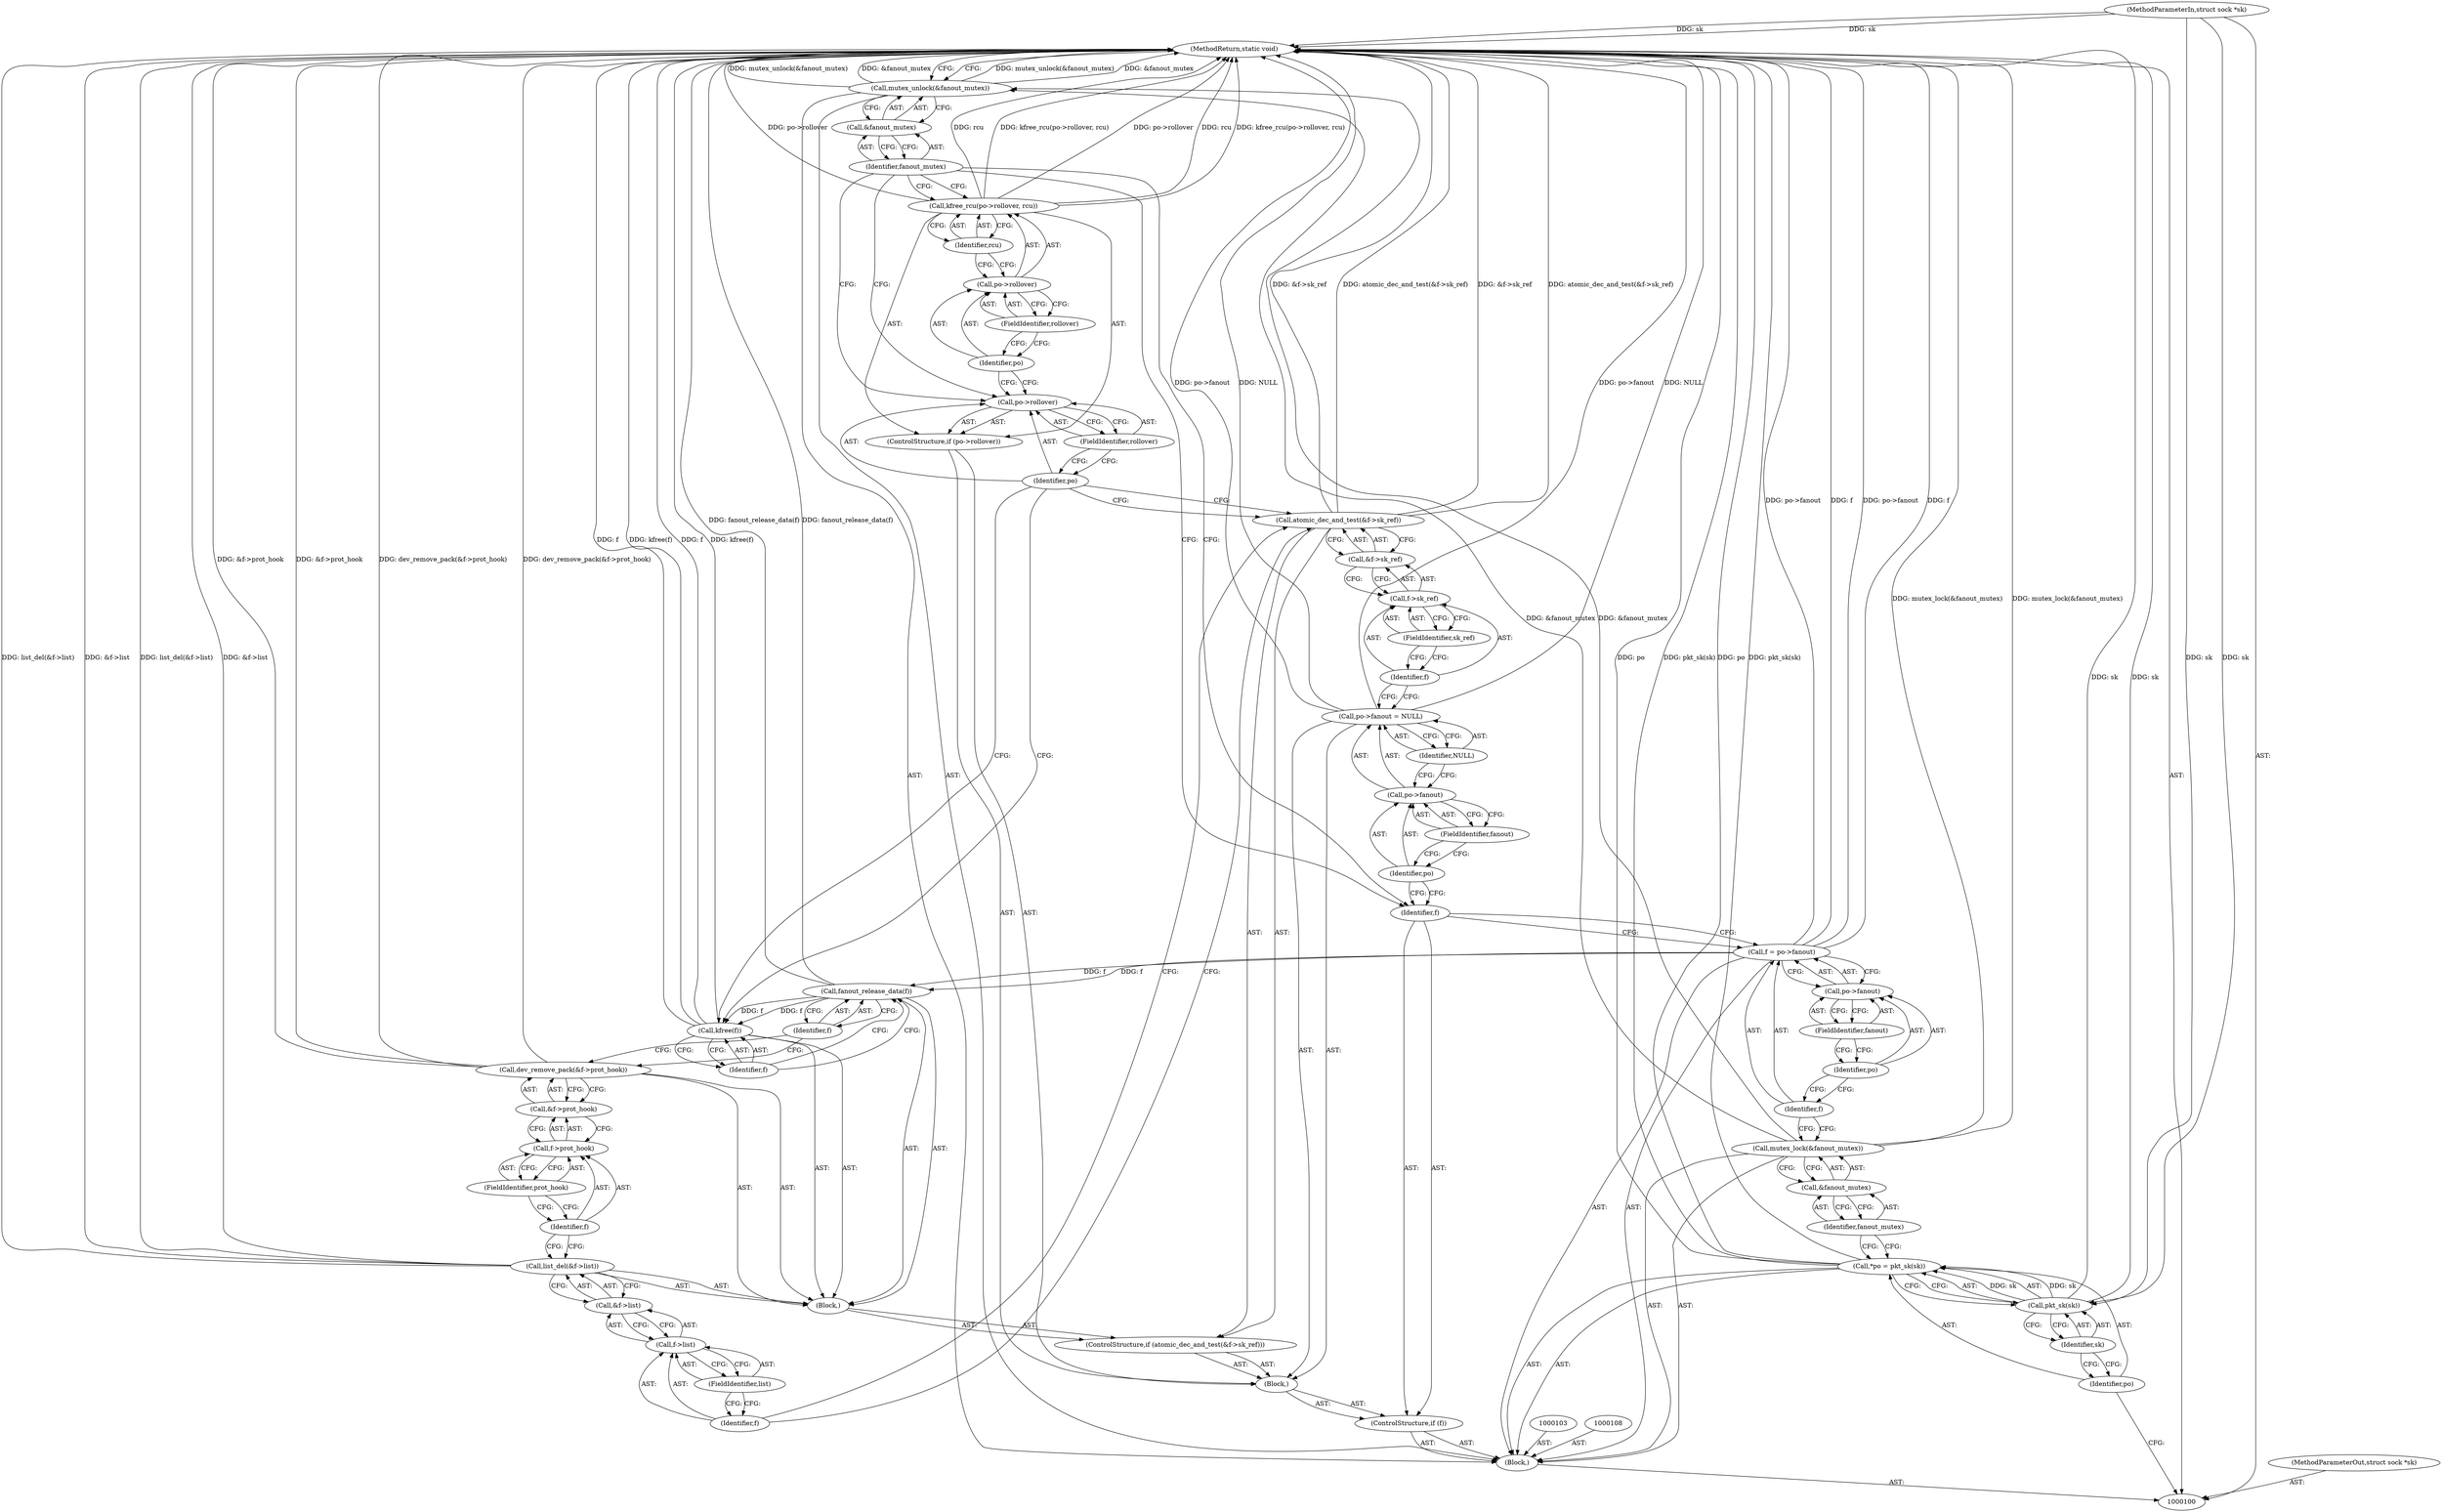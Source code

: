 digraph "0_linux_d199fab63c11998a602205f7ee7ff7c05c97164b_0" {
"1000158" [label="(MethodReturn,static void)"];
"1000101" [label="(MethodParameterIn,struct sock *sk)"];
"1000217" [label="(MethodParameterOut,struct sock *sk)"];
"1000125" [label="(ControlStructure,if (atomic_dec_and_test(&f->sk_ref)))"];
"1000127" [label="(Call,&f->sk_ref)"];
"1000128" [label="(Call,f->sk_ref)"];
"1000129" [label="(Identifier,f)"];
"1000130" [label="(FieldIdentifier,sk_ref)"];
"1000131" [label="(Block,)"];
"1000126" [label="(Call,atomic_dec_and_test(&f->sk_ref))"];
"1000133" [label="(Call,&f->list)"];
"1000134" [label="(Call,f->list)"];
"1000135" [label="(Identifier,f)"];
"1000136" [label="(FieldIdentifier,list)"];
"1000132" [label="(Call,list_del(&f->list))"];
"1000138" [label="(Call,&f->prot_hook)"];
"1000139" [label="(Call,f->prot_hook)"];
"1000140" [label="(Identifier,f)"];
"1000141" [label="(FieldIdentifier,prot_hook)"];
"1000137" [label="(Call,dev_remove_pack(&f->prot_hook))"];
"1000143" [label="(Identifier,f)"];
"1000142" [label="(Call,fanout_release_data(f))"];
"1000144" [label="(Call,kfree(f))"];
"1000145" [label="(Identifier,f)"];
"1000149" [label="(FieldIdentifier,rollover)"];
"1000146" [label="(ControlStructure,if (po->rollover))"];
"1000147" [label="(Call,po->rollover)"];
"1000148" [label="(Identifier,po)"];
"1000151" [label="(Call,po->rollover)"];
"1000152" [label="(Identifier,po)"];
"1000153" [label="(FieldIdentifier,rollover)"];
"1000154" [label="(Identifier,rcu)"];
"1000150" [label="(Call,kfree_rcu(po->rollover, rcu))"];
"1000102" [label="(Block,)"];
"1000156" [label="(Call,&fanout_mutex)"];
"1000157" [label="(Identifier,fanout_mutex)"];
"1000155" [label="(Call,mutex_unlock(&fanout_mutex))"];
"1000104" [label="(Call,*po = pkt_sk(sk))"];
"1000105" [label="(Identifier,po)"];
"1000106" [label="(Call,pkt_sk(sk))"];
"1000107" [label="(Identifier,sk)"];
"1000110" [label="(Call,&fanout_mutex)"];
"1000111" [label="(Identifier,fanout_mutex)"];
"1000109" [label="(Call,mutex_lock(&fanout_mutex))"];
"1000112" [label="(Call,f = po->fanout)"];
"1000113" [label="(Identifier,f)"];
"1000114" [label="(Call,po->fanout)"];
"1000115" [label="(Identifier,po)"];
"1000116" [label="(FieldIdentifier,fanout)"];
"1000117" [label="(ControlStructure,if (f))"];
"1000118" [label="(Identifier,f)"];
"1000119" [label="(Block,)"];
"1000124" [label="(Identifier,NULL)"];
"1000120" [label="(Call,po->fanout = NULL)"];
"1000121" [label="(Call,po->fanout)"];
"1000122" [label="(Identifier,po)"];
"1000123" [label="(FieldIdentifier,fanout)"];
"1000158" -> "1000100"  [label="AST: "];
"1000158" -> "1000155"  [label="CFG: "];
"1000126" -> "1000158"  [label="DDG: atomic_dec_and_test(&f->sk_ref)"];
"1000126" -> "1000158"  [label="DDG: &f->sk_ref"];
"1000142" -> "1000158"  [label="DDG: fanout_release_data(f)"];
"1000104" -> "1000158"  [label="DDG: po"];
"1000104" -> "1000158"  [label="DDG: pkt_sk(sk)"];
"1000112" -> "1000158"  [label="DDG: po->fanout"];
"1000112" -> "1000158"  [label="DDG: f"];
"1000132" -> "1000158"  [label="DDG: list_del(&f->list)"];
"1000132" -> "1000158"  [label="DDG: &f->list"];
"1000120" -> "1000158"  [label="DDG: po->fanout"];
"1000120" -> "1000158"  [label="DDG: NULL"];
"1000150" -> "1000158"  [label="DDG: rcu"];
"1000150" -> "1000158"  [label="DDG: kfree_rcu(po->rollover, rcu)"];
"1000150" -> "1000158"  [label="DDG: po->rollover"];
"1000144" -> "1000158"  [label="DDG: f"];
"1000144" -> "1000158"  [label="DDG: kfree(f)"];
"1000106" -> "1000158"  [label="DDG: sk"];
"1000155" -> "1000158"  [label="DDG: mutex_unlock(&fanout_mutex)"];
"1000155" -> "1000158"  [label="DDG: &fanout_mutex"];
"1000101" -> "1000158"  [label="DDG: sk"];
"1000137" -> "1000158"  [label="DDG: &f->prot_hook"];
"1000137" -> "1000158"  [label="DDG: dev_remove_pack(&f->prot_hook)"];
"1000109" -> "1000158"  [label="DDG: mutex_lock(&fanout_mutex)"];
"1000101" -> "1000100"  [label="AST: "];
"1000101" -> "1000158"  [label="DDG: sk"];
"1000101" -> "1000106"  [label="DDG: sk"];
"1000217" -> "1000100"  [label="AST: "];
"1000125" -> "1000119"  [label="AST: "];
"1000126" -> "1000125"  [label="AST: "];
"1000131" -> "1000125"  [label="AST: "];
"1000127" -> "1000126"  [label="AST: "];
"1000127" -> "1000128"  [label="CFG: "];
"1000128" -> "1000127"  [label="AST: "];
"1000126" -> "1000127"  [label="CFG: "];
"1000128" -> "1000127"  [label="AST: "];
"1000128" -> "1000130"  [label="CFG: "];
"1000129" -> "1000128"  [label="AST: "];
"1000130" -> "1000128"  [label="AST: "];
"1000127" -> "1000128"  [label="CFG: "];
"1000129" -> "1000128"  [label="AST: "];
"1000129" -> "1000120"  [label="CFG: "];
"1000130" -> "1000129"  [label="CFG: "];
"1000130" -> "1000128"  [label="AST: "];
"1000130" -> "1000129"  [label="CFG: "];
"1000128" -> "1000130"  [label="CFG: "];
"1000131" -> "1000125"  [label="AST: "];
"1000132" -> "1000131"  [label="AST: "];
"1000137" -> "1000131"  [label="AST: "];
"1000142" -> "1000131"  [label="AST: "];
"1000144" -> "1000131"  [label="AST: "];
"1000126" -> "1000125"  [label="AST: "];
"1000126" -> "1000127"  [label="CFG: "];
"1000127" -> "1000126"  [label="AST: "];
"1000135" -> "1000126"  [label="CFG: "];
"1000148" -> "1000126"  [label="CFG: "];
"1000126" -> "1000158"  [label="DDG: atomic_dec_and_test(&f->sk_ref)"];
"1000126" -> "1000158"  [label="DDG: &f->sk_ref"];
"1000133" -> "1000132"  [label="AST: "];
"1000133" -> "1000134"  [label="CFG: "];
"1000134" -> "1000133"  [label="AST: "];
"1000132" -> "1000133"  [label="CFG: "];
"1000134" -> "1000133"  [label="AST: "];
"1000134" -> "1000136"  [label="CFG: "];
"1000135" -> "1000134"  [label="AST: "];
"1000136" -> "1000134"  [label="AST: "];
"1000133" -> "1000134"  [label="CFG: "];
"1000135" -> "1000134"  [label="AST: "];
"1000135" -> "1000126"  [label="CFG: "];
"1000136" -> "1000135"  [label="CFG: "];
"1000136" -> "1000134"  [label="AST: "];
"1000136" -> "1000135"  [label="CFG: "];
"1000134" -> "1000136"  [label="CFG: "];
"1000132" -> "1000131"  [label="AST: "];
"1000132" -> "1000133"  [label="CFG: "];
"1000133" -> "1000132"  [label="AST: "];
"1000140" -> "1000132"  [label="CFG: "];
"1000132" -> "1000158"  [label="DDG: list_del(&f->list)"];
"1000132" -> "1000158"  [label="DDG: &f->list"];
"1000138" -> "1000137"  [label="AST: "];
"1000138" -> "1000139"  [label="CFG: "];
"1000139" -> "1000138"  [label="AST: "];
"1000137" -> "1000138"  [label="CFG: "];
"1000139" -> "1000138"  [label="AST: "];
"1000139" -> "1000141"  [label="CFG: "];
"1000140" -> "1000139"  [label="AST: "];
"1000141" -> "1000139"  [label="AST: "];
"1000138" -> "1000139"  [label="CFG: "];
"1000140" -> "1000139"  [label="AST: "];
"1000140" -> "1000132"  [label="CFG: "];
"1000141" -> "1000140"  [label="CFG: "];
"1000141" -> "1000139"  [label="AST: "];
"1000141" -> "1000140"  [label="CFG: "];
"1000139" -> "1000141"  [label="CFG: "];
"1000137" -> "1000131"  [label="AST: "];
"1000137" -> "1000138"  [label="CFG: "];
"1000138" -> "1000137"  [label="AST: "];
"1000143" -> "1000137"  [label="CFG: "];
"1000137" -> "1000158"  [label="DDG: &f->prot_hook"];
"1000137" -> "1000158"  [label="DDG: dev_remove_pack(&f->prot_hook)"];
"1000143" -> "1000142"  [label="AST: "];
"1000143" -> "1000137"  [label="CFG: "];
"1000142" -> "1000143"  [label="CFG: "];
"1000142" -> "1000131"  [label="AST: "];
"1000142" -> "1000143"  [label="CFG: "];
"1000143" -> "1000142"  [label="AST: "];
"1000145" -> "1000142"  [label="CFG: "];
"1000142" -> "1000158"  [label="DDG: fanout_release_data(f)"];
"1000112" -> "1000142"  [label="DDG: f"];
"1000142" -> "1000144"  [label="DDG: f"];
"1000144" -> "1000131"  [label="AST: "];
"1000144" -> "1000145"  [label="CFG: "];
"1000145" -> "1000144"  [label="AST: "];
"1000148" -> "1000144"  [label="CFG: "];
"1000144" -> "1000158"  [label="DDG: f"];
"1000144" -> "1000158"  [label="DDG: kfree(f)"];
"1000142" -> "1000144"  [label="DDG: f"];
"1000145" -> "1000144"  [label="AST: "];
"1000145" -> "1000142"  [label="CFG: "];
"1000144" -> "1000145"  [label="CFG: "];
"1000149" -> "1000147"  [label="AST: "];
"1000149" -> "1000148"  [label="CFG: "];
"1000147" -> "1000149"  [label="CFG: "];
"1000146" -> "1000119"  [label="AST: "];
"1000147" -> "1000146"  [label="AST: "];
"1000150" -> "1000146"  [label="AST: "];
"1000147" -> "1000146"  [label="AST: "];
"1000147" -> "1000149"  [label="CFG: "];
"1000148" -> "1000147"  [label="AST: "];
"1000149" -> "1000147"  [label="AST: "];
"1000152" -> "1000147"  [label="CFG: "];
"1000157" -> "1000147"  [label="CFG: "];
"1000148" -> "1000147"  [label="AST: "];
"1000148" -> "1000144"  [label="CFG: "];
"1000148" -> "1000126"  [label="CFG: "];
"1000149" -> "1000148"  [label="CFG: "];
"1000151" -> "1000150"  [label="AST: "];
"1000151" -> "1000153"  [label="CFG: "];
"1000152" -> "1000151"  [label="AST: "];
"1000153" -> "1000151"  [label="AST: "];
"1000154" -> "1000151"  [label="CFG: "];
"1000152" -> "1000151"  [label="AST: "];
"1000152" -> "1000147"  [label="CFG: "];
"1000153" -> "1000152"  [label="CFG: "];
"1000153" -> "1000151"  [label="AST: "];
"1000153" -> "1000152"  [label="CFG: "];
"1000151" -> "1000153"  [label="CFG: "];
"1000154" -> "1000150"  [label="AST: "];
"1000154" -> "1000151"  [label="CFG: "];
"1000150" -> "1000154"  [label="CFG: "];
"1000150" -> "1000146"  [label="AST: "];
"1000150" -> "1000154"  [label="CFG: "];
"1000151" -> "1000150"  [label="AST: "];
"1000154" -> "1000150"  [label="AST: "];
"1000157" -> "1000150"  [label="CFG: "];
"1000150" -> "1000158"  [label="DDG: rcu"];
"1000150" -> "1000158"  [label="DDG: kfree_rcu(po->rollover, rcu)"];
"1000150" -> "1000158"  [label="DDG: po->rollover"];
"1000102" -> "1000100"  [label="AST: "];
"1000103" -> "1000102"  [label="AST: "];
"1000104" -> "1000102"  [label="AST: "];
"1000108" -> "1000102"  [label="AST: "];
"1000109" -> "1000102"  [label="AST: "];
"1000112" -> "1000102"  [label="AST: "];
"1000117" -> "1000102"  [label="AST: "];
"1000155" -> "1000102"  [label="AST: "];
"1000156" -> "1000155"  [label="AST: "];
"1000156" -> "1000157"  [label="CFG: "];
"1000157" -> "1000156"  [label="AST: "];
"1000155" -> "1000156"  [label="CFG: "];
"1000157" -> "1000156"  [label="AST: "];
"1000157" -> "1000150"  [label="CFG: "];
"1000157" -> "1000147"  [label="CFG: "];
"1000157" -> "1000118"  [label="CFG: "];
"1000156" -> "1000157"  [label="CFG: "];
"1000155" -> "1000102"  [label="AST: "];
"1000155" -> "1000156"  [label="CFG: "];
"1000156" -> "1000155"  [label="AST: "];
"1000158" -> "1000155"  [label="CFG: "];
"1000155" -> "1000158"  [label="DDG: mutex_unlock(&fanout_mutex)"];
"1000155" -> "1000158"  [label="DDG: &fanout_mutex"];
"1000109" -> "1000155"  [label="DDG: &fanout_mutex"];
"1000104" -> "1000102"  [label="AST: "];
"1000104" -> "1000106"  [label="CFG: "];
"1000105" -> "1000104"  [label="AST: "];
"1000106" -> "1000104"  [label="AST: "];
"1000111" -> "1000104"  [label="CFG: "];
"1000104" -> "1000158"  [label="DDG: po"];
"1000104" -> "1000158"  [label="DDG: pkt_sk(sk)"];
"1000106" -> "1000104"  [label="DDG: sk"];
"1000105" -> "1000104"  [label="AST: "];
"1000105" -> "1000100"  [label="CFG: "];
"1000107" -> "1000105"  [label="CFG: "];
"1000106" -> "1000104"  [label="AST: "];
"1000106" -> "1000107"  [label="CFG: "];
"1000107" -> "1000106"  [label="AST: "];
"1000104" -> "1000106"  [label="CFG: "];
"1000106" -> "1000158"  [label="DDG: sk"];
"1000106" -> "1000104"  [label="DDG: sk"];
"1000101" -> "1000106"  [label="DDG: sk"];
"1000107" -> "1000106"  [label="AST: "];
"1000107" -> "1000105"  [label="CFG: "];
"1000106" -> "1000107"  [label="CFG: "];
"1000110" -> "1000109"  [label="AST: "];
"1000110" -> "1000111"  [label="CFG: "];
"1000111" -> "1000110"  [label="AST: "];
"1000109" -> "1000110"  [label="CFG: "];
"1000111" -> "1000110"  [label="AST: "];
"1000111" -> "1000104"  [label="CFG: "];
"1000110" -> "1000111"  [label="CFG: "];
"1000109" -> "1000102"  [label="AST: "];
"1000109" -> "1000110"  [label="CFG: "];
"1000110" -> "1000109"  [label="AST: "];
"1000113" -> "1000109"  [label="CFG: "];
"1000109" -> "1000158"  [label="DDG: mutex_lock(&fanout_mutex)"];
"1000109" -> "1000155"  [label="DDG: &fanout_mutex"];
"1000112" -> "1000102"  [label="AST: "];
"1000112" -> "1000114"  [label="CFG: "];
"1000113" -> "1000112"  [label="AST: "];
"1000114" -> "1000112"  [label="AST: "];
"1000118" -> "1000112"  [label="CFG: "];
"1000112" -> "1000158"  [label="DDG: po->fanout"];
"1000112" -> "1000158"  [label="DDG: f"];
"1000112" -> "1000142"  [label="DDG: f"];
"1000113" -> "1000112"  [label="AST: "];
"1000113" -> "1000109"  [label="CFG: "];
"1000115" -> "1000113"  [label="CFG: "];
"1000114" -> "1000112"  [label="AST: "];
"1000114" -> "1000116"  [label="CFG: "];
"1000115" -> "1000114"  [label="AST: "];
"1000116" -> "1000114"  [label="AST: "];
"1000112" -> "1000114"  [label="CFG: "];
"1000115" -> "1000114"  [label="AST: "];
"1000115" -> "1000113"  [label="CFG: "];
"1000116" -> "1000115"  [label="CFG: "];
"1000116" -> "1000114"  [label="AST: "];
"1000116" -> "1000115"  [label="CFG: "];
"1000114" -> "1000116"  [label="CFG: "];
"1000117" -> "1000102"  [label="AST: "];
"1000118" -> "1000117"  [label="AST: "];
"1000119" -> "1000117"  [label="AST: "];
"1000118" -> "1000117"  [label="AST: "];
"1000118" -> "1000112"  [label="CFG: "];
"1000122" -> "1000118"  [label="CFG: "];
"1000157" -> "1000118"  [label="CFG: "];
"1000119" -> "1000117"  [label="AST: "];
"1000120" -> "1000119"  [label="AST: "];
"1000125" -> "1000119"  [label="AST: "];
"1000146" -> "1000119"  [label="AST: "];
"1000124" -> "1000120"  [label="AST: "];
"1000124" -> "1000121"  [label="CFG: "];
"1000120" -> "1000124"  [label="CFG: "];
"1000120" -> "1000119"  [label="AST: "];
"1000120" -> "1000124"  [label="CFG: "];
"1000121" -> "1000120"  [label="AST: "];
"1000124" -> "1000120"  [label="AST: "];
"1000129" -> "1000120"  [label="CFG: "];
"1000120" -> "1000158"  [label="DDG: po->fanout"];
"1000120" -> "1000158"  [label="DDG: NULL"];
"1000121" -> "1000120"  [label="AST: "];
"1000121" -> "1000123"  [label="CFG: "];
"1000122" -> "1000121"  [label="AST: "];
"1000123" -> "1000121"  [label="AST: "];
"1000124" -> "1000121"  [label="CFG: "];
"1000122" -> "1000121"  [label="AST: "];
"1000122" -> "1000118"  [label="CFG: "];
"1000123" -> "1000122"  [label="CFG: "];
"1000123" -> "1000121"  [label="AST: "];
"1000123" -> "1000122"  [label="CFG: "];
"1000121" -> "1000123"  [label="CFG: "];
}
